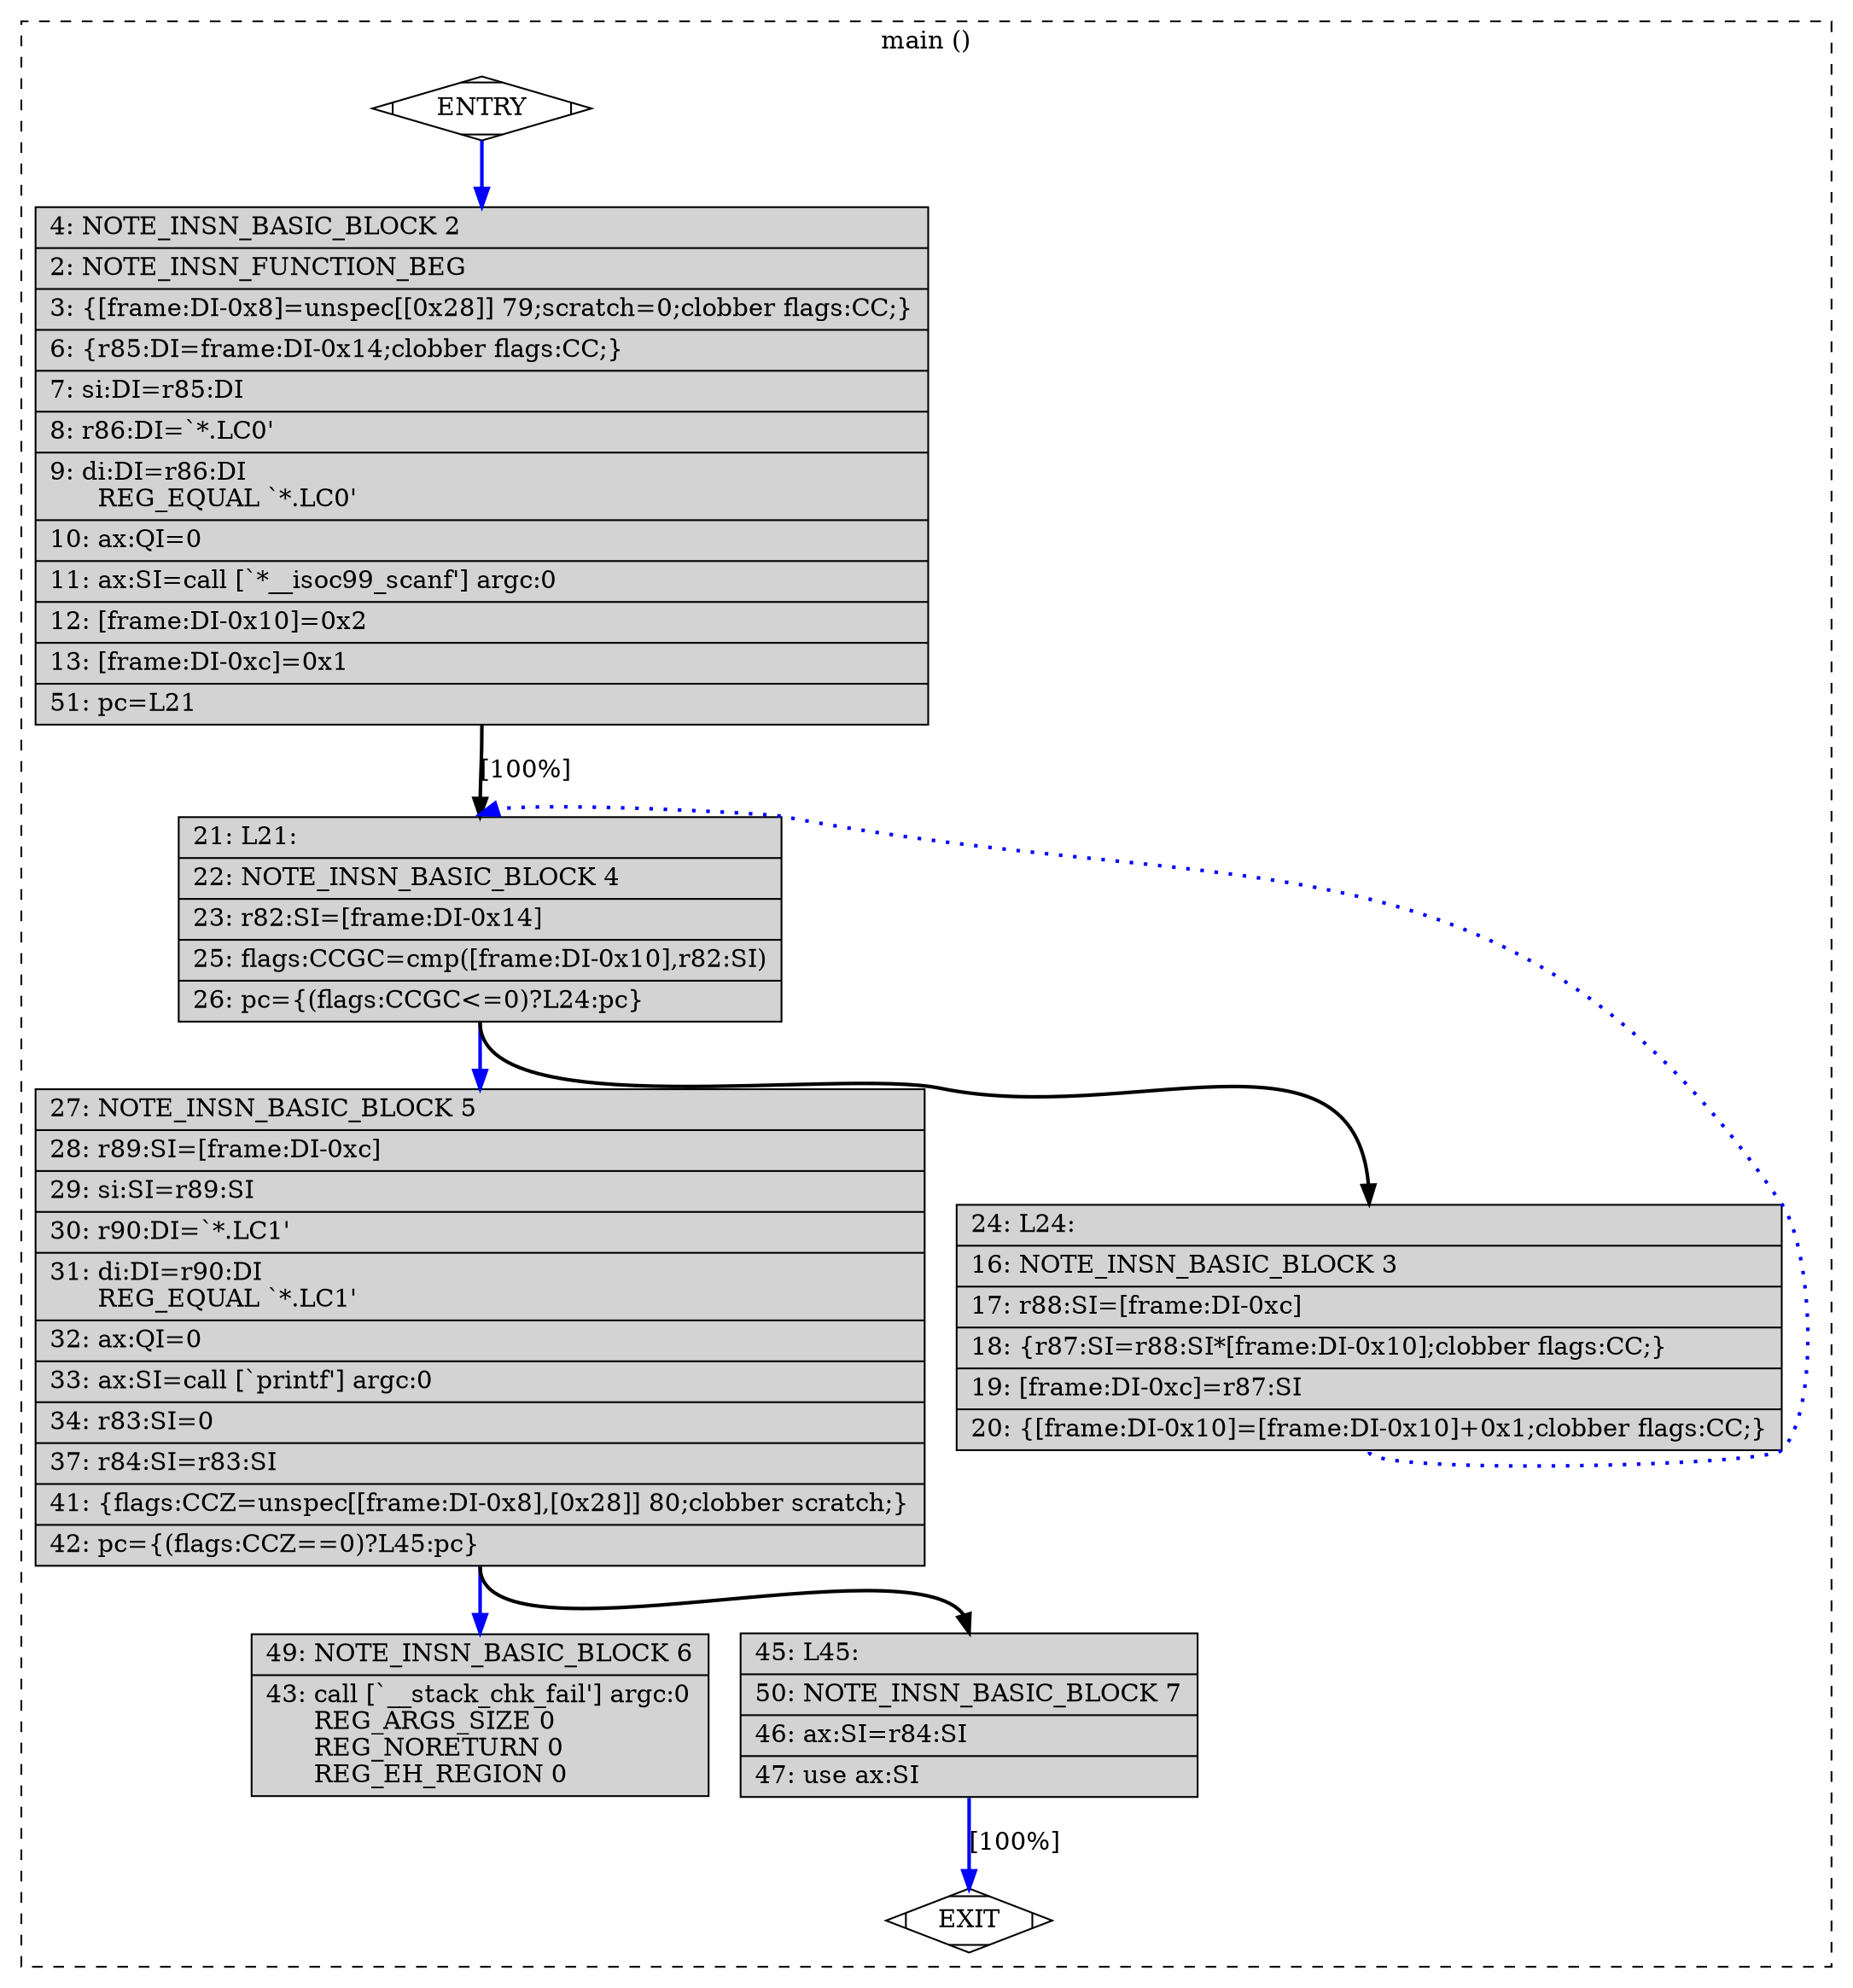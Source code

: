 digraph "a-main.c.285r.split1" {
overlap=false;
subgraph "cluster_main" {
	style="dashed";
	color="black";
	label="main ()";
	fn_0_basic_block_0 [shape=Mdiamond,style=filled,fillcolor=white,label="ENTRY"];

	fn_0_basic_block_2 [shape=record,style=filled,fillcolor=lightgrey,label="{\ \ \ \ 4:\ NOTE_INSN_BASIC_BLOCK\ 2\l\
|\ \ \ \ 2:\ NOTE_INSN_FUNCTION_BEG\l\
|\ \ \ \ 3:\ \{[frame:DI-0x8]=unspec[[0x28]]\ 79;scratch=0;clobber\ flags:CC;\}\l\
|\ \ \ \ 6:\ \{r85:DI=frame:DI-0x14;clobber\ flags:CC;\}\l\
|\ \ \ \ 7:\ si:DI=r85:DI\l\
|\ \ \ \ 8:\ r86:DI=`*.LC0'\l\
|\ \ \ \ 9:\ di:DI=r86:DI\l\
\ \ \ \ \ \ REG_EQUAL\ `*.LC0'\l\
|\ \ \ 10:\ ax:QI=0\l\
|\ \ \ 11:\ ax:SI=call\ [`*__isoc99_scanf']\ argc:0\l\
|\ \ \ 12:\ [frame:DI-0x10]=0x2\l\
|\ \ \ 13:\ [frame:DI-0xc]=0x1\l\
|\ \ \ 51:\ pc=L21\l\
}"];

	fn_0_basic_block_4 [shape=record,style=filled,fillcolor=lightgrey,label="{\ \ \ 21:\ L21:\l\
|\ \ \ 22:\ NOTE_INSN_BASIC_BLOCK\ 4\l\
|\ \ \ 23:\ r82:SI=[frame:DI-0x14]\l\
|\ \ \ 25:\ flags:CCGC=cmp([frame:DI-0x10],r82:SI)\l\
|\ \ \ 26:\ pc=\{(flags:CCGC\<=0)?L24:pc\}\l\
}"];

	fn_0_basic_block_5 [shape=record,style=filled,fillcolor=lightgrey,label="{\ \ \ 27:\ NOTE_INSN_BASIC_BLOCK\ 5\l\
|\ \ \ 28:\ r89:SI=[frame:DI-0xc]\l\
|\ \ \ 29:\ si:SI=r89:SI\l\
|\ \ \ 30:\ r90:DI=`*.LC1'\l\
|\ \ \ 31:\ di:DI=r90:DI\l\
\ \ \ \ \ \ REG_EQUAL\ `*.LC1'\l\
|\ \ \ 32:\ ax:QI=0\l\
|\ \ \ 33:\ ax:SI=call\ [`printf']\ argc:0\l\
|\ \ \ 34:\ r83:SI=0\l\
|\ \ \ 37:\ r84:SI=r83:SI\l\
|\ \ \ 41:\ \{flags:CCZ=unspec[[frame:DI-0x8],[0x28]]\ 80;clobber\ scratch;\}\l\
|\ \ \ 42:\ pc=\{(flags:CCZ==0)?L45:pc\}\l\
}"];

	fn_0_basic_block_6 [shape=record,style=filled,fillcolor=lightgrey,label="{\ \ \ 49:\ NOTE_INSN_BASIC_BLOCK\ 6\l\
|\ \ \ 43:\ call\ [`__stack_chk_fail']\ argc:0\l\
\ \ \ \ \ \ REG_ARGS_SIZE\ 0\l\
\ \ \ \ \ \ REG_NORETURN\ 0\l\
\ \ \ \ \ \ REG_EH_REGION\ 0\l\
}"];

	fn_0_basic_block_7 [shape=record,style=filled,fillcolor=lightgrey,label="{\ \ \ 45:\ L45:\l\
|\ \ \ 50:\ NOTE_INSN_BASIC_BLOCK\ 7\l\
|\ \ \ 46:\ ax:SI=r84:SI\l\
|\ \ \ 47:\ use\ ax:SI\l\
}"];

	fn_0_basic_block_3 [shape=record,style=filled,fillcolor=lightgrey,label="{\ \ \ 24:\ L24:\l\
|\ \ \ 16:\ NOTE_INSN_BASIC_BLOCK\ 3\l\
|\ \ \ 17:\ r88:SI=[frame:DI-0xc]\l\
|\ \ \ 18:\ \{r87:SI=r88:SI*[frame:DI-0x10];clobber\ flags:CC;\}\l\
|\ \ \ 19:\ [frame:DI-0xc]=r87:SI\l\
|\ \ \ 20:\ \{[frame:DI-0x10]=[frame:DI-0x10]+0x1;clobber\ flags:CC;\}\l\
}"];

	fn_0_basic_block_1 [shape=Mdiamond,style=filled,fillcolor=white,label="EXIT"];

	fn_0_basic_block_0:s -> fn_0_basic_block_2:n [style="solid,bold",color=blue,weight=100,constraint=true];
	fn_0_basic_block_2:s -> fn_0_basic_block_4:n [style="solid,bold",color=black,weight=10,constraint=true,label="[100%]"];
	fn_0_basic_block_3:s -> fn_0_basic_block_4:n [style="dotted,bold",color=blue,weight=10,constraint=false];
	fn_0_basic_block_4:s -> fn_0_basic_block_3:n [style="solid,bold",color=black,weight=10,constraint=true];
	fn_0_basic_block_4:s -> fn_0_basic_block_5:n [style="solid,bold",color=blue,weight=100,constraint=true];
	fn_0_basic_block_5:s -> fn_0_basic_block_7:n [style="solid,bold",color=black,weight=10,constraint=true];
	fn_0_basic_block_5:s -> fn_0_basic_block_6:n [style="solid,bold",color=blue,weight=100,constraint=true];
	fn_0_basic_block_7:s -> fn_0_basic_block_1:n [style="solid,bold",color=blue,weight=100,constraint=true,label="[100%]"];
	fn_0_basic_block_0:s -> fn_0_basic_block_1:n [style="invis",constraint=true];
}
}
